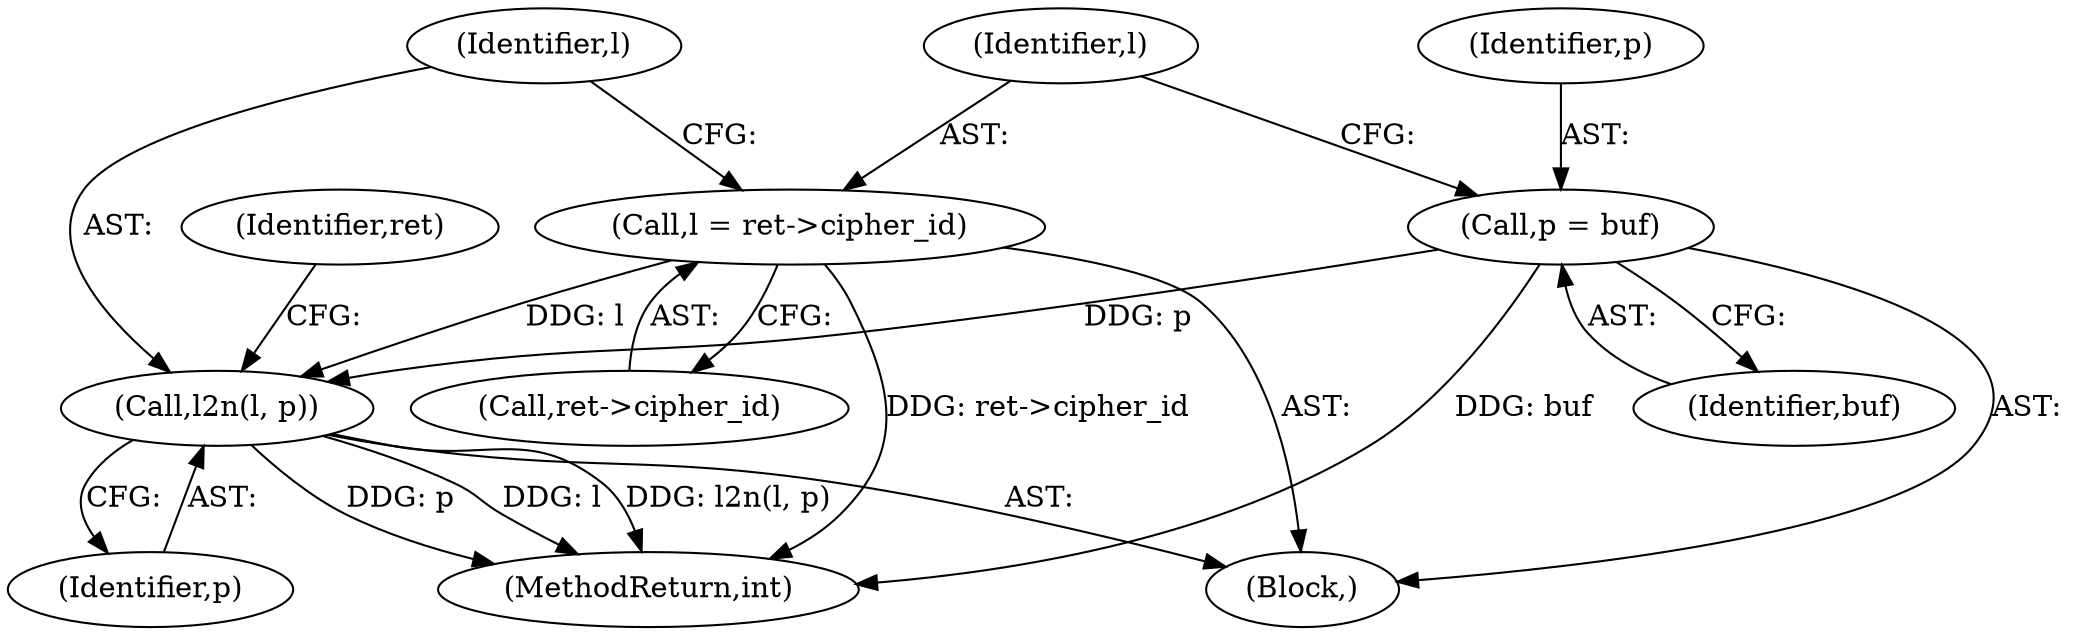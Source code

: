digraph "0_openssl_a004e72b95835136d3f1ea90517f706c24c03da7_0@pointer" {
"1000387" [label="(Call,l2n(l, p))"];
"1000382" [label="(Call,l = ret->cipher_id)"];
"1000379" [label="(Call,p = buf)"];
"1000379" [label="(Call,p = buf)"];
"1000389" [label="(Identifier,p)"];
"1000387" [label="(Call,l2n(l, p))"];
"1000516" [label="(MethodReturn,int)"];
"1000394" [label="(Identifier,ret)"];
"1000384" [label="(Call,ret->cipher_id)"];
"1000375" [label="(Block,)"];
"1000388" [label="(Identifier,l)"];
"1000380" [label="(Identifier,p)"];
"1000383" [label="(Identifier,l)"];
"1000381" [label="(Identifier,buf)"];
"1000382" [label="(Call,l = ret->cipher_id)"];
"1000387" -> "1000375"  [label="AST: "];
"1000387" -> "1000389"  [label="CFG: "];
"1000388" -> "1000387"  [label="AST: "];
"1000389" -> "1000387"  [label="AST: "];
"1000394" -> "1000387"  [label="CFG: "];
"1000387" -> "1000516"  [label="DDG: p"];
"1000387" -> "1000516"  [label="DDG: l"];
"1000387" -> "1000516"  [label="DDG: l2n(l, p)"];
"1000382" -> "1000387"  [label="DDG: l"];
"1000379" -> "1000387"  [label="DDG: p"];
"1000382" -> "1000375"  [label="AST: "];
"1000382" -> "1000384"  [label="CFG: "];
"1000383" -> "1000382"  [label="AST: "];
"1000384" -> "1000382"  [label="AST: "];
"1000388" -> "1000382"  [label="CFG: "];
"1000382" -> "1000516"  [label="DDG: ret->cipher_id"];
"1000379" -> "1000375"  [label="AST: "];
"1000379" -> "1000381"  [label="CFG: "];
"1000380" -> "1000379"  [label="AST: "];
"1000381" -> "1000379"  [label="AST: "];
"1000383" -> "1000379"  [label="CFG: "];
"1000379" -> "1000516"  [label="DDG: buf"];
}
